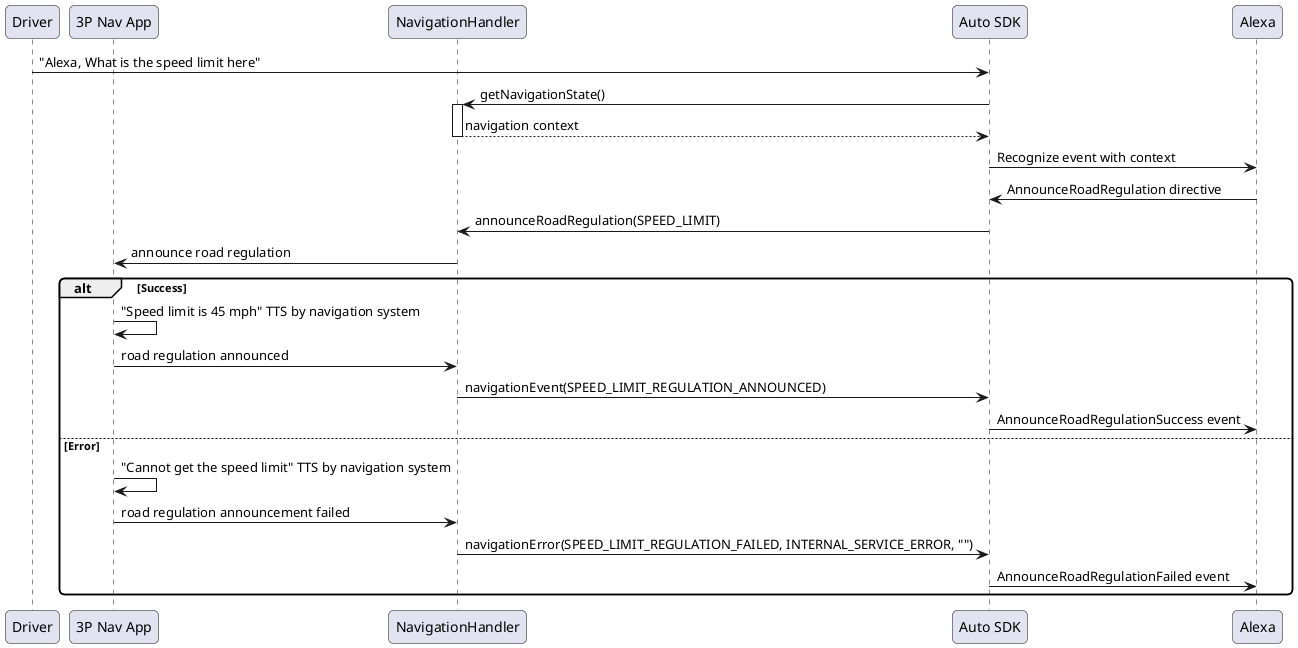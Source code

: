 @startuml
skinparam roundcorner 10
participant Driver 
participant "3P Nav App" as Nav
participant NavigationHandler 
participant "Auto SDK" as SDK
participant Alexa

Driver->SDK: "Alexa, What is the speed limit here"
SDK-> NavigationHandler : getNavigationState()
activate NavigationHandler
NavigationHandler -->SDK : navigation context
deactivate NavigationHandler
SDK -> Alexa : Recognize event with context

Alexa->SDK : AnnounceRoadRegulation directive

SDK->NavigationHandler : announceRoadRegulation(SPEED_LIMIT)
NavigationHandler->Nav : announce road regulation

alt Success
	Nav->Nav : "Speed limit is 45 mph" TTS by navigation system
    NavigationHandler<-Nav : road regulation announced
    NavigationHandler->SDK: navigationEvent(SPEED_LIMIT_REGULATION_ANNOUNCED)
    SDK->Alexa : AnnounceRoadRegulationSuccess event
else Error
	Nav->Nav : "Cannot get the speed limit" TTS by navigation system
    NavigationHandler<-Nav : road regulation announcement failed
    NavigationHandler->SDK: navigationError(SPEED_LIMIT_REGULATION_FAILED, INTERNAL_SERVICE_ERROR, "")
    SDK->Alexa : AnnounceRoadRegulationFailed event
end
@enduml